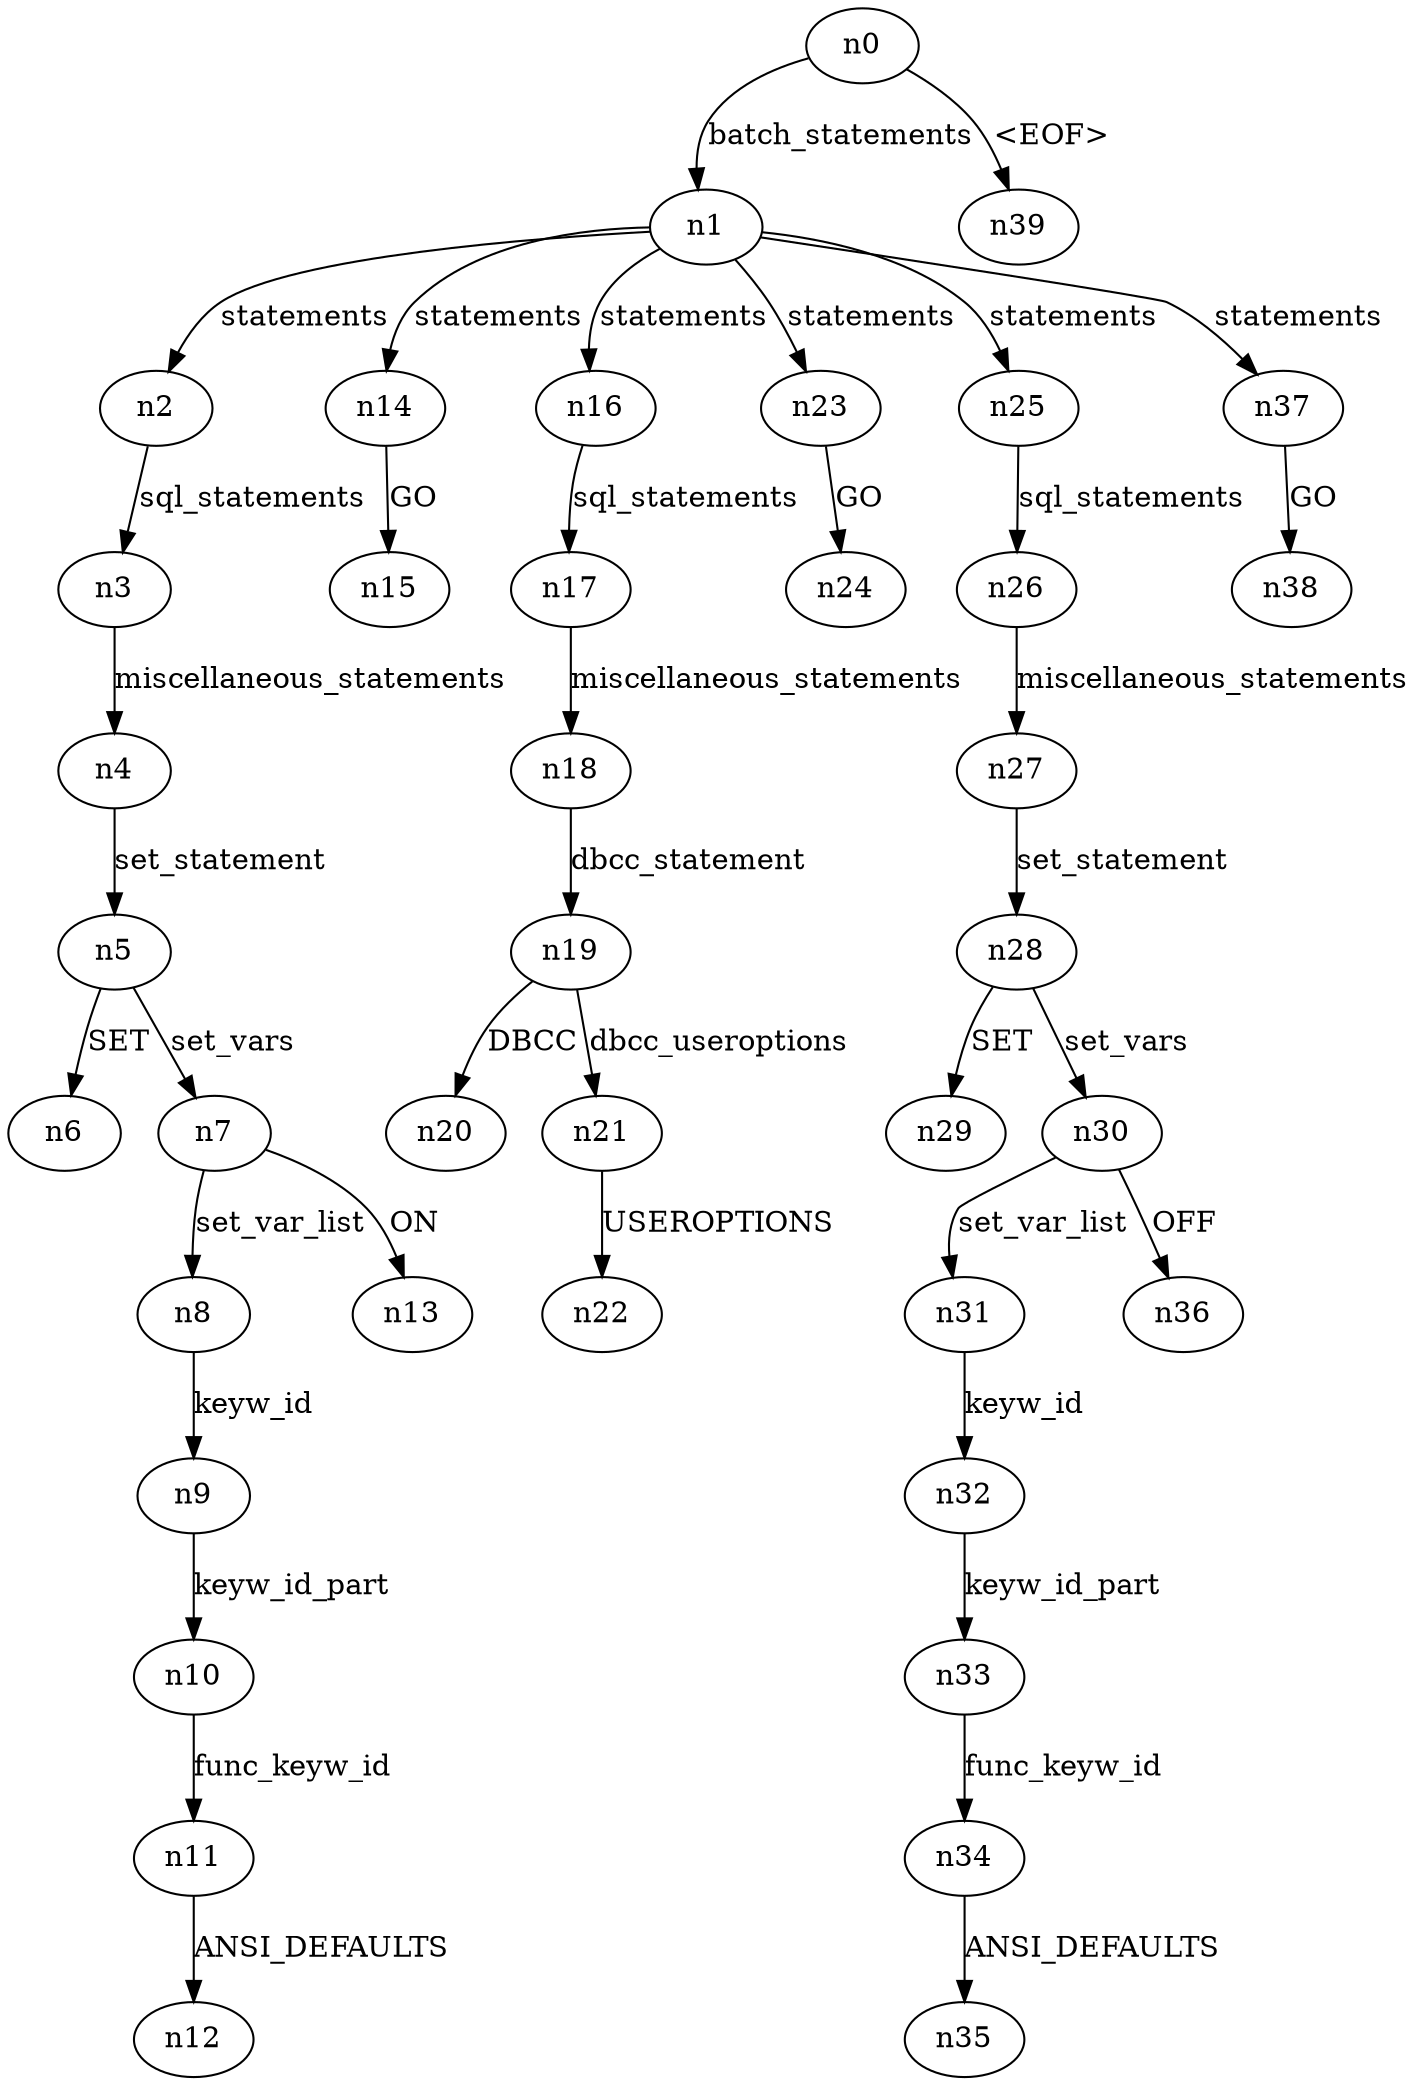 digraph ParseTree {
  n0 -> n1 [label="batch_statements"];
  n1 -> n2 [label="statements"];
  n2 -> n3 [label="sql_statements"];
  n3 -> n4 [label="miscellaneous_statements"];
  n4 -> n5 [label="set_statement"];
  n5 -> n6 [label="SET"];
  n5 -> n7 [label="set_vars"];
  n7 -> n8 [label="set_var_list"];
  n8 -> n9 [label="keyw_id"];
  n9 -> n10 [label="keyw_id_part"];
  n10 -> n11 [label="func_keyw_id"];
  n11 -> n12 [label="ANSI_DEFAULTS"];
  n7 -> n13 [label="ON"];
  n1 -> n14 [label="statements"];
  n14 -> n15 [label="GO"];
  n1 -> n16 [label="statements"];
  n16 -> n17 [label="sql_statements"];
  n17 -> n18 [label="miscellaneous_statements"];
  n18 -> n19 [label="dbcc_statement"];
  n19 -> n20 [label="DBCC"];
  n19 -> n21 [label="dbcc_useroptions"];
  n21 -> n22 [label="USEROPTIONS"];
  n1 -> n23 [label="statements"];
  n23 -> n24 [label="GO"];
  n1 -> n25 [label="statements"];
  n25 -> n26 [label="sql_statements"];
  n26 -> n27 [label="miscellaneous_statements"];
  n27 -> n28 [label="set_statement"];
  n28 -> n29 [label="SET"];
  n28 -> n30 [label="set_vars"];
  n30 -> n31 [label="set_var_list"];
  n31 -> n32 [label="keyw_id"];
  n32 -> n33 [label="keyw_id_part"];
  n33 -> n34 [label="func_keyw_id"];
  n34 -> n35 [label="ANSI_DEFAULTS"];
  n30 -> n36 [label="OFF"];
  n1 -> n37 [label="statements"];
  n37 -> n38 [label="GO"];
  n0 -> n39 [label="<EOF>"];
}